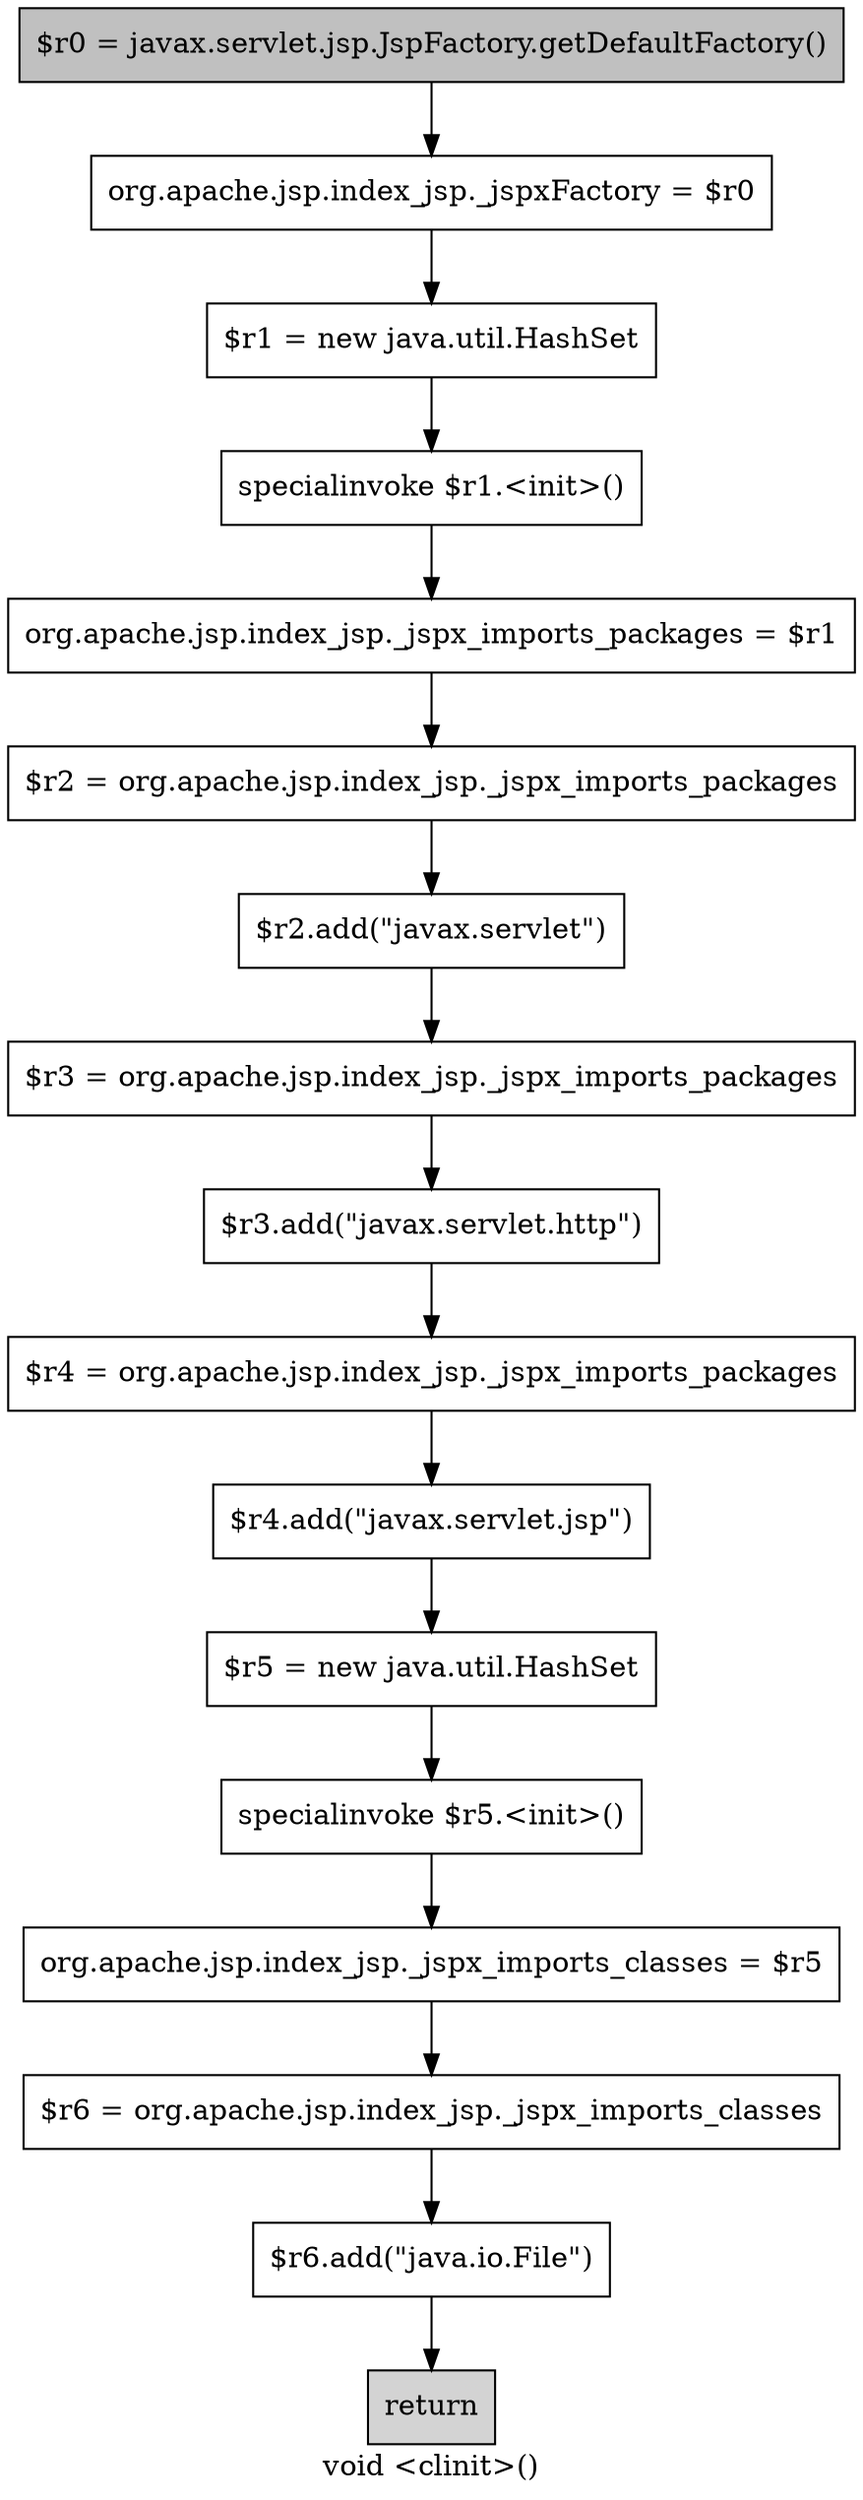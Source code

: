 digraph "void <clinit>()" {
    label="void <clinit>()";
    node [shape=box];
    "0" [style=filled,fillcolor=gray,label="$r0 = javax.servlet.jsp.JspFactory.getDefaultFactory()",];
    "1" [label="org.apache.jsp.index_jsp._jspxFactory = $r0",];
    "0"->"1";
    "2" [label="$r1 = new java.util.HashSet",];
    "1"->"2";
    "3" [label="specialinvoke $r1.<init>()",];
    "2"->"3";
    "4" [label="org.apache.jsp.index_jsp._jspx_imports_packages = $r1",];
    "3"->"4";
    "5" [label="$r2 = org.apache.jsp.index_jsp._jspx_imports_packages",];
    "4"->"5";
    "6" [label="$r2.add(\"javax.servlet\")",];
    "5"->"6";
    "7" [label="$r3 = org.apache.jsp.index_jsp._jspx_imports_packages",];
    "6"->"7";
    "8" [label="$r3.add(\"javax.servlet.http\")",];
    "7"->"8";
    "9" [label="$r4 = org.apache.jsp.index_jsp._jspx_imports_packages",];
    "8"->"9";
    "10" [label="$r4.add(\"javax.servlet.jsp\")",];
    "9"->"10";
    "11" [label="$r5 = new java.util.HashSet",];
    "10"->"11";
    "12" [label="specialinvoke $r5.<init>()",];
    "11"->"12";
    "13" [label="org.apache.jsp.index_jsp._jspx_imports_classes = $r5",];
    "12"->"13";
    "14" [label="$r6 = org.apache.jsp.index_jsp._jspx_imports_classes",];
    "13"->"14";
    "15" [label="$r6.add(\"java.io.File\")",];
    "14"->"15";
    "16" [style=filled,fillcolor=lightgray,label="return",];
    "15"->"16";
}
